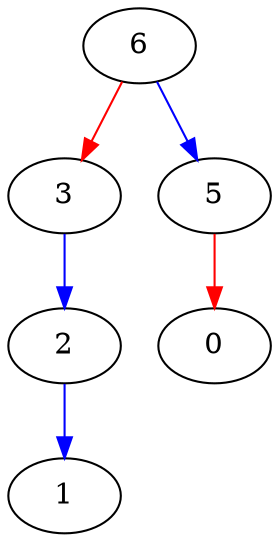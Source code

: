 digraph G{14971216[label="1"]
14971160[label="2"]
14971160->14971216[color=blue];
14971120[label="3"]
14971120->14971160[color=blue];
14971240[label="0"]
14971096[label="5"]
14971096->14971240[color=red];
14971032[label="6"]
14971032->14971120[color=red];
14971032->14971096[color=blue];
}